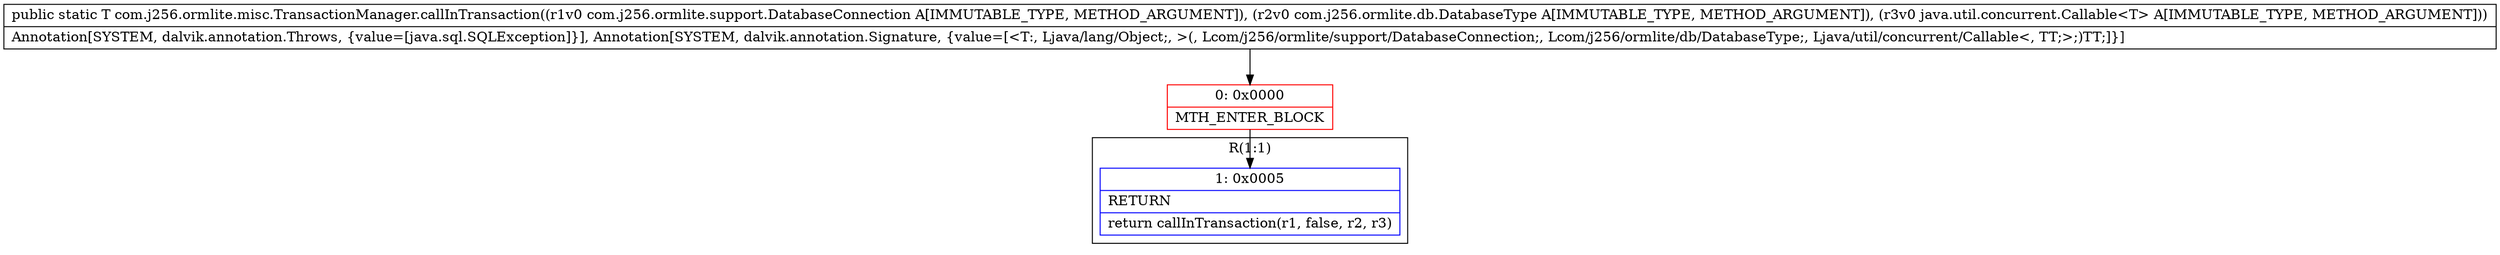 digraph "CFG forcom.j256.ormlite.misc.TransactionManager.callInTransaction(Lcom\/j256\/ormlite\/support\/DatabaseConnection;Lcom\/j256\/ormlite\/db\/DatabaseType;Ljava\/util\/concurrent\/Callable;)Ljava\/lang\/Object;" {
subgraph cluster_Region_315487930 {
label = "R(1:1)";
node [shape=record,color=blue];
Node_1 [shape=record,label="{1\:\ 0x0005|RETURN\l|return callInTransaction(r1, false, r2, r3)\l}"];
}
Node_0 [shape=record,color=red,label="{0\:\ 0x0000|MTH_ENTER_BLOCK\l}"];
MethodNode[shape=record,label="{public static T com.j256.ormlite.misc.TransactionManager.callInTransaction((r1v0 com.j256.ormlite.support.DatabaseConnection A[IMMUTABLE_TYPE, METHOD_ARGUMENT]), (r2v0 com.j256.ormlite.db.DatabaseType A[IMMUTABLE_TYPE, METHOD_ARGUMENT]), (r3v0 java.util.concurrent.Callable\<T\> A[IMMUTABLE_TYPE, METHOD_ARGUMENT]))  | Annotation[SYSTEM, dalvik.annotation.Throws, \{value=[java.sql.SQLException]\}], Annotation[SYSTEM, dalvik.annotation.Signature, \{value=[\<T:, Ljava\/lang\/Object;, \>(, Lcom\/j256\/ormlite\/support\/DatabaseConnection;, Lcom\/j256\/ormlite\/db\/DatabaseType;, Ljava\/util\/concurrent\/Callable\<, TT;\>;)TT;]\}]\l}"];
MethodNode -> Node_0;
Node_0 -> Node_1;
}


